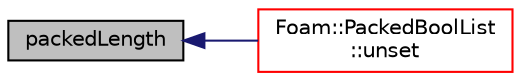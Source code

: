 digraph "packedLength"
{
  bgcolor="transparent";
  edge [fontname="Helvetica",fontsize="10",labelfontname="Helvetica",labelfontsize="10"];
  node [fontname="Helvetica",fontsize="10",shape=record];
  rankdir="LR";
  Node1 [label="packedLength",height=0.2,width=0.4,color="black", fillcolor="grey75", style="filled", fontcolor="black"];
  Node1 -> Node2 [dir="back",color="midnightblue",fontsize="10",style="solid",fontname="Helvetica"];
  Node2 [label="Foam::PackedBoolList\l::unset",height=0.2,width=0.4,color="red",URL="$a01794.html#afaa869912c50accc001594d281048665",tooltip="Unset specified bits. "];
}

